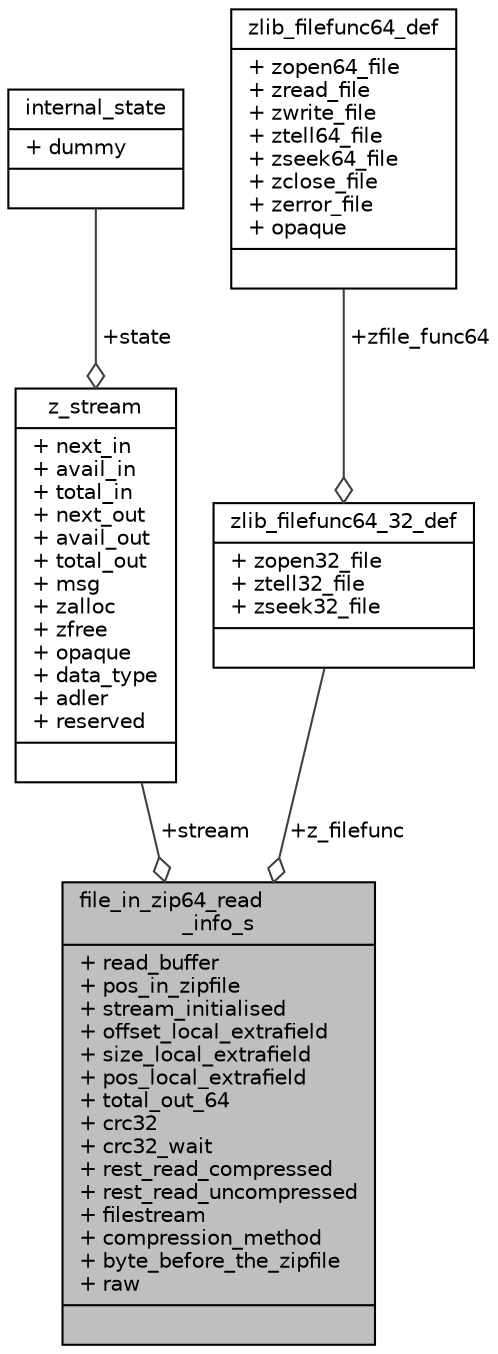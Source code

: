 digraph "file_in_zip64_read_info_s"
{
  edge [fontname="Helvetica",fontsize="10",labelfontname="Helvetica",labelfontsize="10"];
  node [fontname="Helvetica",fontsize="10",shape=record];
  Node1 [label="{file_in_zip64_read\l_info_s\n|+ read_buffer\l+ pos_in_zipfile\l+ stream_initialised\l+ offset_local_extrafield\l+ size_local_extrafield\l+ pos_local_extrafield\l+ total_out_64\l+ crc32\l+ crc32_wait\l+ rest_read_compressed\l+ rest_read_uncompressed\l+ filestream\l+ compression_method\l+ byte_before_the_zipfile\l+ raw\l|}",height=0.2,width=0.4,color="black", fillcolor="grey75", style="filled", fontcolor="black"];
  Node2 -> Node1 [color="grey25",fontsize="10",style="solid",label=" +stream" ,arrowhead="odiamond",fontname="Helvetica"];
  Node2 [label="{z_stream\n|+ next_in\l+ avail_in\l+ total_in\l+ next_out\l+ avail_out\l+ total_out\l+ msg\l+ zalloc\l+ zfree\l+ opaque\l+ data_type\l+ adler\l+ reserved\l|}",height=0.2,width=0.4,color="black", fillcolor="white", style="filled",URL="$zlib_8h.html#structz__stream"];
  Node3 -> Node2 [color="grey25",fontsize="10",style="solid",label=" +state" ,arrowhead="odiamond",fontname="Helvetica"];
  Node3 [label="{internal_state\n|+ dummy\l|}",height=0.2,width=0.4,color="black", fillcolor="white", style="filled",URL="$zutil_8c.html#structinternal__state"];
  Node4 -> Node1 [color="grey25",fontsize="10",style="solid",label=" +z_filefunc" ,arrowhead="odiamond",fontname="Helvetica"];
  Node4 [label="{zlib_filefunc64_32_def\n|+ zopen32_file\l+ ztell32_file\l+ zseek32_file\l|}",height=0.2,width=0.4,color="black", fillcolor="white", style="filled",URL="$ioapi_8h.html#structzlib__filefunc64__32__def"];
  Node5 -> Node4 [color="grey25",fontsize="10",style="solid",label=" +zfile_func64" ,arrowhead="odiamond",fontname="Helvetica"];
  Node5 [label="{zlib_filefunc64_def\n|+ zopen64_file\l+ zread_file\l+ zwrite_file\l+ ztell64_file\l+ zseek64_file\l+ zclose_file\l+ zerror_file\l+ opaque\l|}",height=0.2,width=0.4,color="black", fillcolor="white", style="filled",URL="$ioapi_8h.html#structzlib__filefunc64__def"];
}
